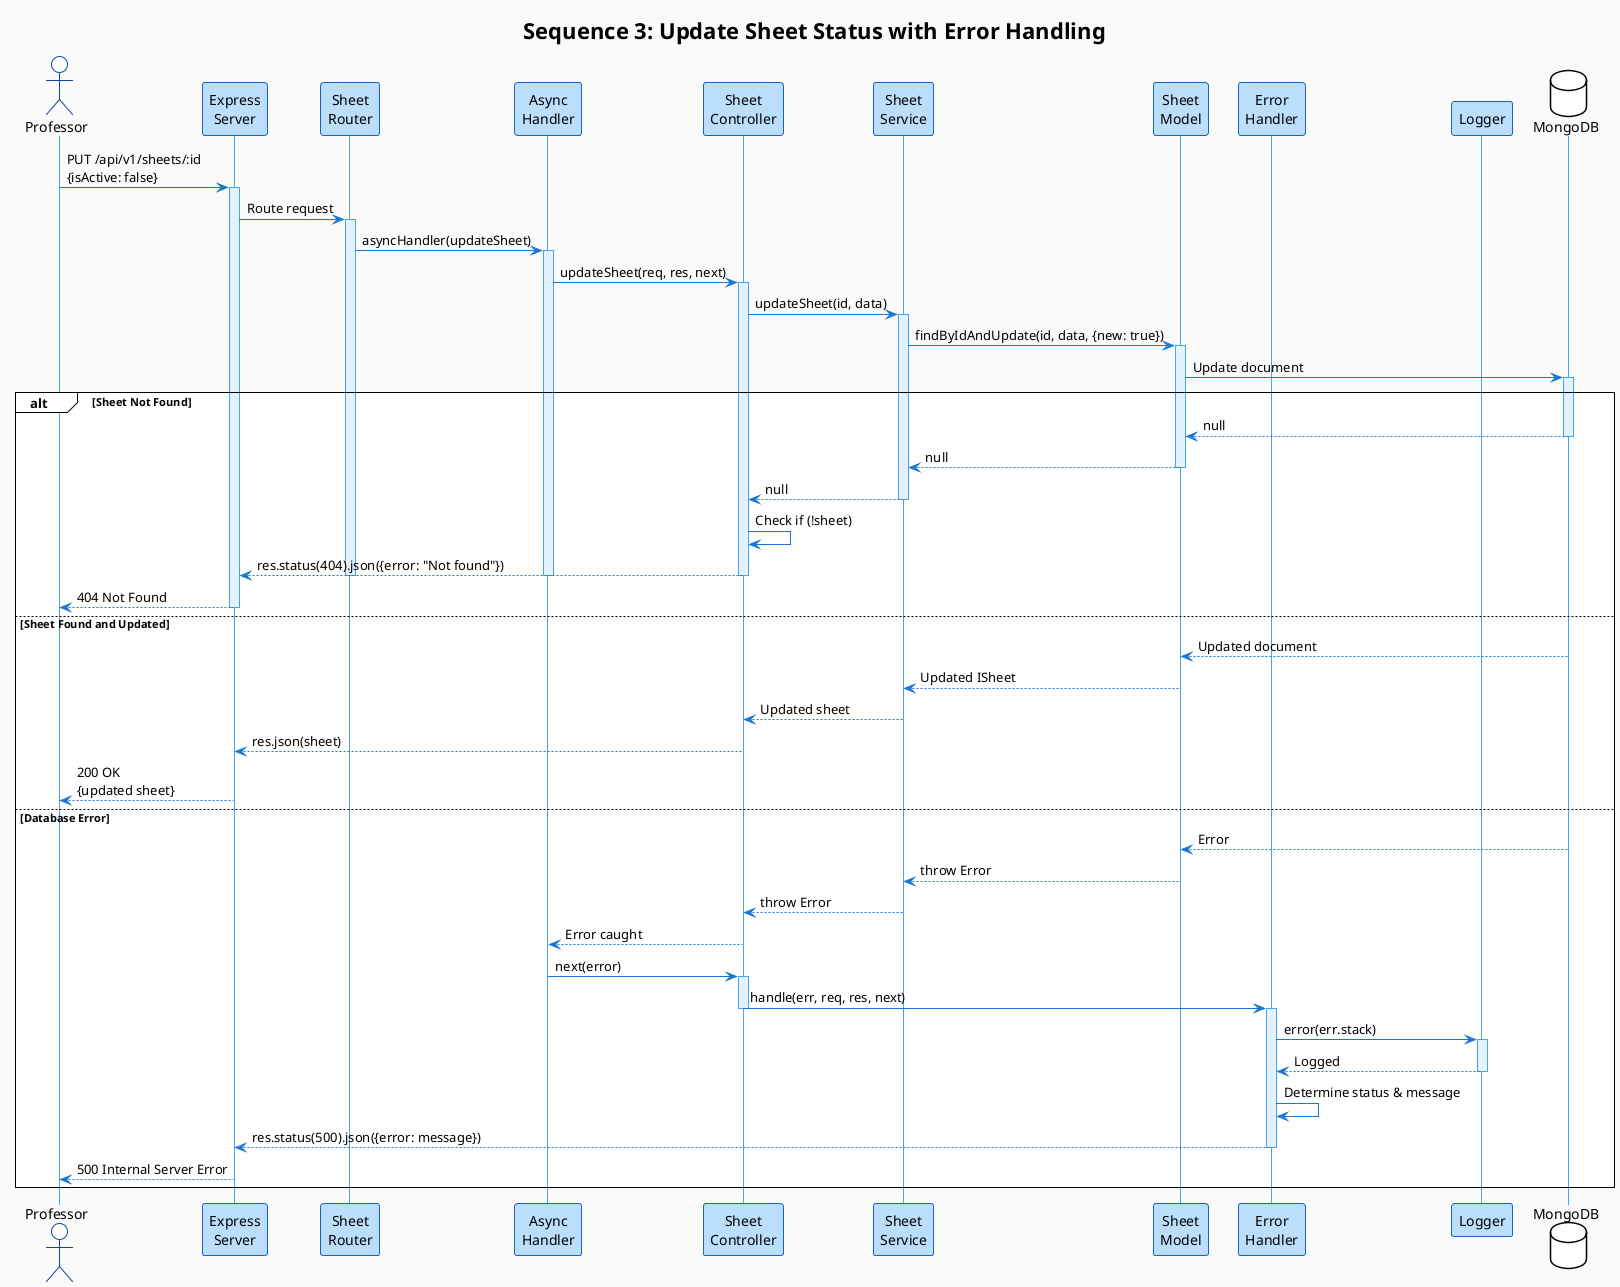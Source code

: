 @startuml Update_Sheet_Error_Handling
!theme plain
skinparam backgroundColor #FAFAFA
skinparam sequence {
    ArrowColor #1976D2
    ActorBorderColor #0D47A1
    LifeLineBorderColor #42A5F5
    LifeLineBackgroundColor #E3F2FD
    ParticipantBorderColor #1565C0
    ParticipantBackgroundColor #BBDEFB
}

title Sequence 3: Update Sheet Status with Error Handling

actor Professor
participant "Express\nServer" as Express
participant "Sheet\nRouter" as Router
participant "Async\nHandler" as Async
participant "Sheet\nController" as Controller
participant "Sheet\nService" as Service
participant "Sheet\nModel" as Model
participant "Error\nHandler" as ErrorHandler
participant "Logger" as Logger
database MongoDB

Professor -> Express: PUT /api/v1/sheets/:id\n{isActive: false}
activate Express

Express -> Router: Route request
activate Router

Router -> Async: asyncHandler(updateSheet)
activate Async

Async -> Controller: updateSheet(req, res, next)
activate Controller

Controller -> Service: updateSheet(id, data)
activate Service

Service -> Model: findByIdAndUpdate(id, data, {new: true})
activate Model

Model -> MongoDB: Update document
activate MongoDB

alt Sheet Not Found
    MongoDB --> Model: null
    deactivate MongoDB
    Model --> Service: null
    deactivate Model
    Service --> Controller: null
    deactivate Service

    Controller -> Controller: Check if (!sheet)
    Controller --> Express: res.status(404).json({error: "Not found"})
    deactivate Controller
    deactivate Async
    deactivate Router
    Express --> Professor: 404 Not Found
    deactivate Express

else Sheet Found and Updated
    MongoDB --> Model: Updated document
    Model --> Service: Updated ISheet
    Service --> Controller: Updated sheet
    Controller --> Express: res.json(sheet)
    Express --> Professor: 200 OK\n{updated sheet}

else Database Error
    MongoDB --> Model: Error
    Model --> Service: throw Error
    Service --> Controller: throw Error
    Controller --> Async: Error caught
    deactivate Controller

    Async -> Controller: next(error)
    activate Controller
    Controller -> ErrorHandler: handle(err, req, res, next)
    deactivate Controller
    activate ErrorHandler

    ErrorHandler -> Logger: error(err.stack)
    activate Logger
    Logger --> ErrorHandler: Logged
    deactivate Logger

    ErrorHandler -> ErrorHandler: Determine status & message
    ErrorHandler --> Express: res.status(500).json({error: message})
    deactivate ErrorHandler
    deactivate Async
    deactivate Router
    Express --> Professor: 500 Internal Server Error
    deactivate Express
end

@enduml